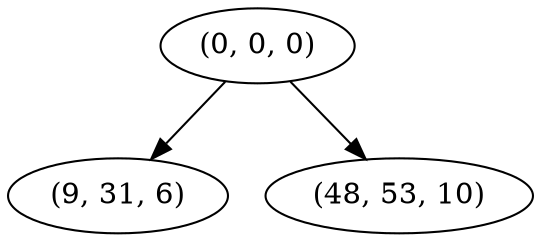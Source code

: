 digraph tree {
    "(0, 0, 0)";
    "(9, 31, 6)";
    "(48, 53, 10)";
    "(0, 0, 0)" -> "(9, 31, 6)";
    "(0, 0, 0)" -> "(48, 53, 10)";
}
